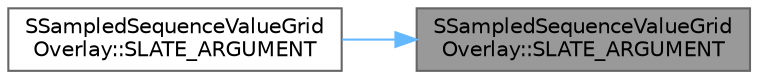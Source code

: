 digraph "SSampledSequenceValueGridOverlay::SLATE_ARGUMENT"
{
 // INTERACTIVE_SVG=YES
 // LATEX_PDF_SIZE
  bgcolor="transparent";
  edge [fontname=Helvetica,fontsize=10,labelfontname=Helvetica,labelfontsize=10];
  node [fontname=Helvetica,fontsize=10,shape=box,height=0.2,width=0.4];
  rankdir="RL";
  Node1 [id="Node000001",label="SSampledSequenceValueGrid\lOverlay::SLATE_ARGUMENT",height=0.2,width=0.4,color="gray40", fillcolor="grey60", style="filled", fontcolor="black",tooltip=" "];
  Node1 -> Node2 [id="edge1_Node000001_Node000002",dir="back",color="steelblue1",style="solid",tooltip=" "];
  Node2 [id="Node000002",label="SSampledSequenceValueGrid\lOverlay::SLATE_ARGUMENT",height=0.2,width=0.4,color="grey40", fillcolor="white", style="filled",URL="$dc/df5/classSSampledSequenceValueGridOverlay.html#af87d2166b3e21001875a445352598102",tooltip=" "];
}
